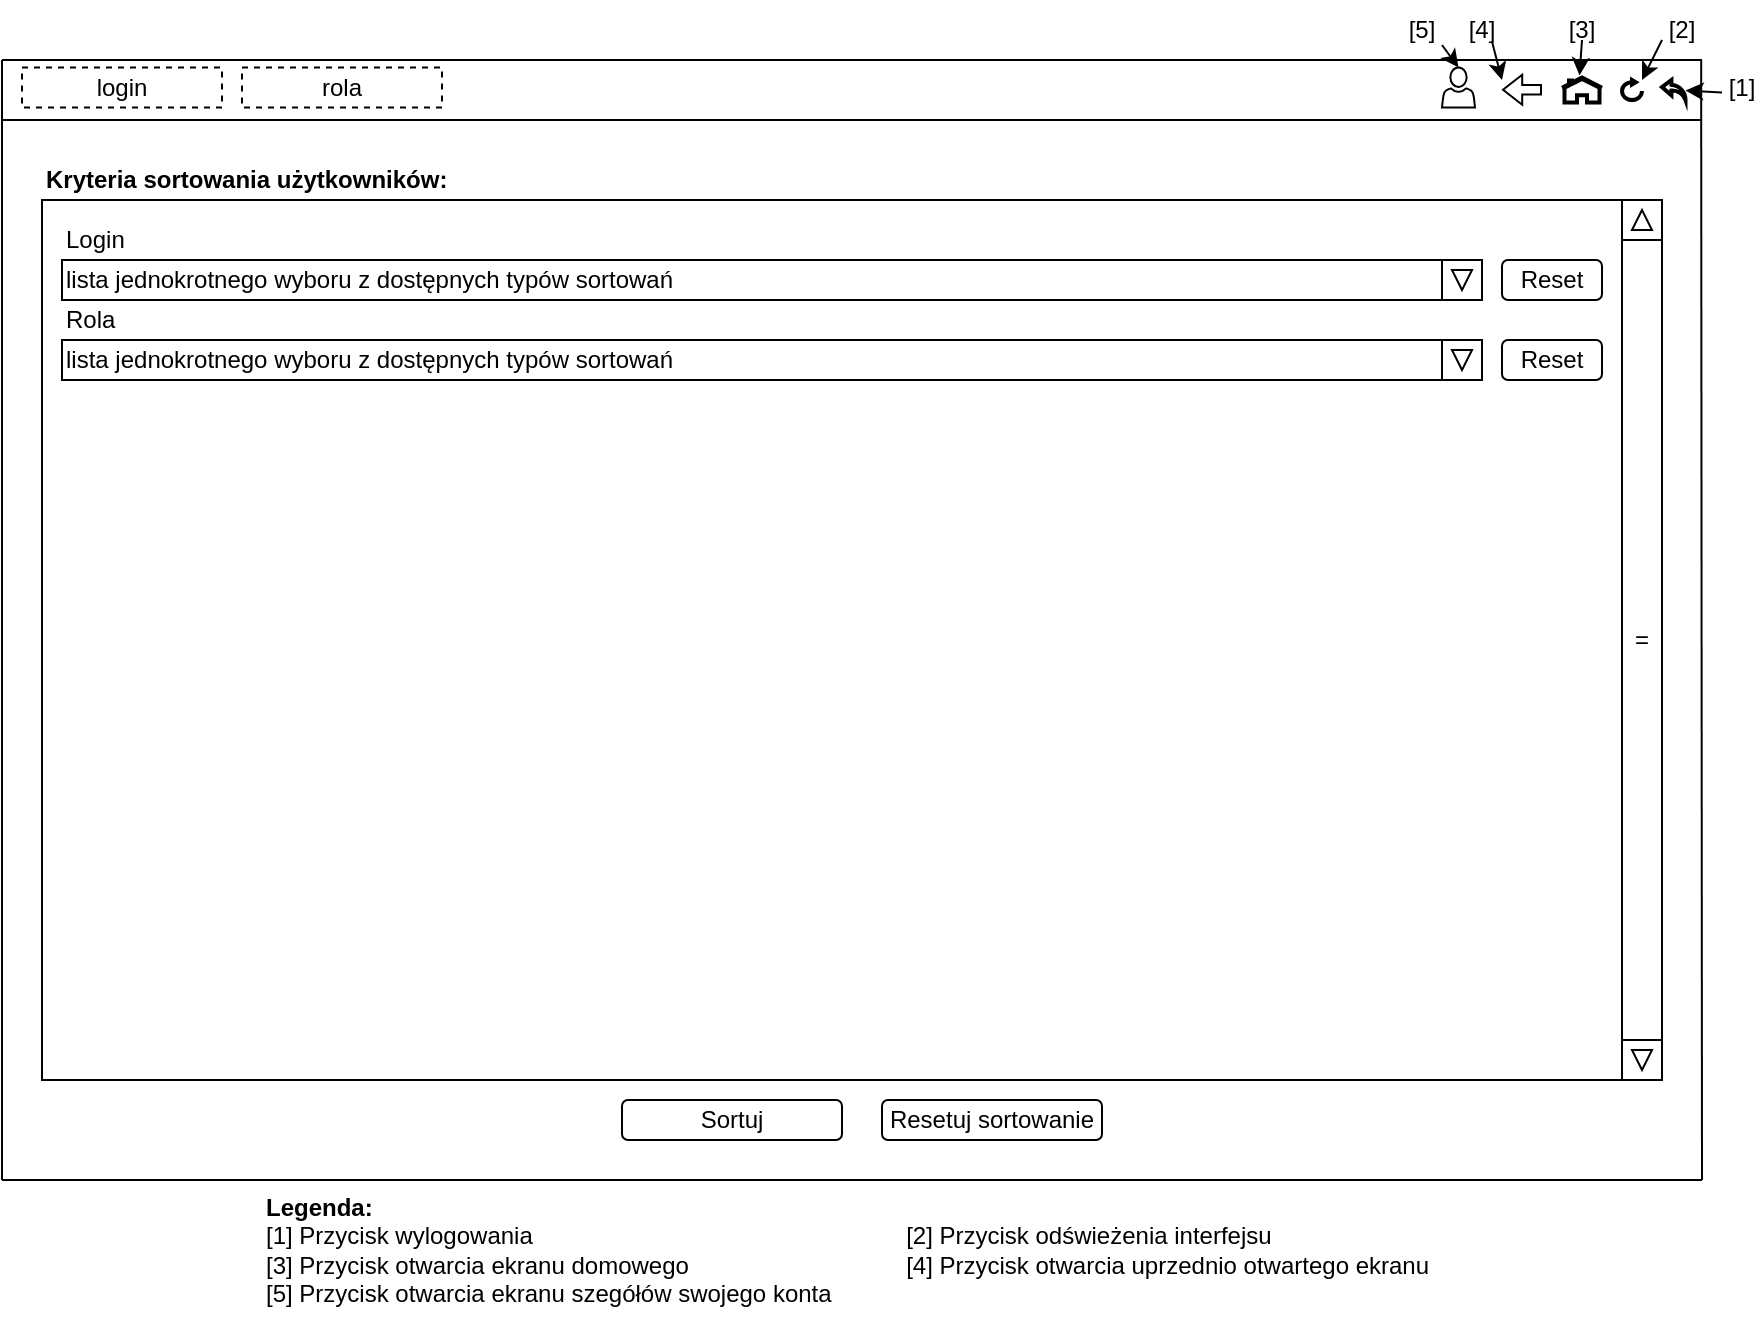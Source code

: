 <mxfile version="22.0.2" type="device">
  <diagram name="Strona-1" id="h2WLkj2qyGADKgaHyaSV">
    <mxGraphModel dx="1418" dy="828" grid="1" gridSize="10" guides="1" tooltips="1" connect="1" arrows="1" fold="1" page="1" pageScale="1" pageWidth="827" pageHeight="1169" math="0" shadow="0">
      <root>
        <mxCell id="0" />
        <mxCell id="1" parent="0" />
        <mxCell id="vqU02OvgPDn_1mmBUMef-1" value="" style="rounded=0;whiteSpace=wrap;html=1;" parent="1" vertex="1">
          <mxGeometry x="30" y="290" width="790" height="440" as="geometry" />
        </mxCell>
        <mxCell id="EYUodT9akqzmMVGfxFc3-4" value="" style="endArrow=none;html=1;rounded=0;" parent="1" edge="1">
          <mxGeometry width="50" height="50" relative="1" as="geometry">
            <mxPoint x="10" y="220" as="sourcePoint" />
            <mxPoint x="860" y="220" as="targetPoint" />
          </mxGeometry>
        </mxCell>
        <mxCell id="EYUodT9akqzmMVGfxFc3-5" value="" style="endArrow=none;html=1;rounded=0;" parent="1" edge="1">
          <mxGeometry width="50" height="50" relative="1" as="geometry">
            <mxPoint x="10" y="780" as="sourcePoint" />
            <mxPoint x="10" y="220" as="targetPoint" />
          </mxGeometry>
        </mxCell>
        <mxCell id="EYUodT9akqzmMVGfxFc3-6" value="" style="endArrow=none;html=1;rounded=0;" parent="1" edge="1">
          <mxGeometry width="50" height="50" relative="1" as="geometry">
            <mxPoint x="10" y="250" as="sourcePoint" />
            <mxPoint x="860" y="250" as="targetPoint" />
          </mxGeometry>
        </mxCell>
        <mxCell id="EYUodT9akqzmMVGfxFc3-13" value="" style="endArrow=none;html=1;rounded=0;" parent="1" edge="1">
          <mxGeometry width="50" height="50" relative="1" as="geometry">
            <mxPoint x="860" y="780" as="sourcePoint" />
            <mxPoint x="859.58" y="220" as="targetPoint" />
          </mxGeometry>
        </mxCell>
        <mxCell id="EYUodT9akqzmMVGfxFc3-34" value="" style="endArrow=none;html=1;rounded=0;fontFamily=Helvetica;fontSize=12;fontColor=default;" parent="1" edge="1">
          <mxGeometry width="50" height="50" relative="1" as="geometry">
            <mxPoint x="10" y="780" as="sourcePoint" />
            <mxPoint x="860" y="780" as="targetPoint" />
          </mxGeometry>
        </mxCell>
        <mxCell id="DOHr0hYEis4pRiLcCh-8-1" value="login" style="rounded=0;whiteSpace=wrap;html=1;dashed=1;" parent="1" vertex="1">
          <mxGeometry x="20" y="223.75" width="100" height="20" as="geometry" />
        </mxCell>
        <mxCell id="DOHr0hYEis4pRiLcCh-8-2" value="rola" style="rounded=0;whiteSpace=wrap;html=1;dashed=1;" parent="1" vertex="1">
          <mxGeometry x="130" y="223.75" width="100" height="20" as="geometry" />
        </mxCell>
        <mxCell id="DOHr0hYEis4pRiLcCh-8-78" value="&lt;b&gt;Kryteria sortowania użytkowników:&lt;/b&gt;" style="rounded=0;whiteSpace=wrap;html=1;dashed=1;align=left;strokeColor=none;fillColor=none;" parent="1" vertex="1">
          <mxGeometry x="30" y="270" width="420" height="20" as="geometry" />
        </mxCell>
        <mxCell id="DOHr0hYEis4pRiLcCh-8-80" value="Login" style="text;html=1;strokeColor=none;fillColor=none;align=left;verticalAlign=middle;whiteSpace=wrap;rounded=0;" parent="1" vertex="1">
          <mxGeometry x="40" y="300" width="120" height="20" as="geometry" />
        </mxCell>
        <mxCell id="DOHr0hYEis4pRiLcCh-8-81" value="Rola" style="text;html=1;strokeColor=none;fillColor=none;align=left;verticalAlign=middle;whiteSpace=wrap;rounded=0;" parent="1" vertex="1">
          <mxGeometry x="40" y="340" width="90" height="20" as="geometry" />
        </mxCell>
        <mxCell id="DOHr0hYEis4pRiLcCh-8-180" value="lista jednokrotnego wyboru z dostępnych typów sortowań" style="rounded=0;whiteSpace=wrap;html=1;align=left;" parent="1" vertex="1">
          <mxGeometry x="40" y="320" width="690" height="20" as="geometry" />
        </mxCell>
        <mxCell id="DOHr0hYEis4pRiLcCh-8-181" value="" style="rounded=0;whiteSpace=wrap;html=1;" parent="1" vertex="1">
          <mxGeometry x="730" y="320" width="20" height="20" as="geometry" />
        </mxCell>
        <mxCell id="DOHr0hYEis4pRiLcCh-8-182" value="" style="triangle;whiteSpace=wrap;html=1;rotation=90;" parent="1" vertex="1">
          <mxGeometry x="735" y="325" width="10" height="10" as="geometry" />
        </mxCell>
        <mxCell id="DOHr0hYEis4pRiLcCh-8-183" value="lista jednokrotnego wyboru z dostępnych typów sortowań" style="rounded=0;whiteSpace=wrap;html=1;align=left;" parent="1" vertex="1">
          <mxGeometry x="40" y="360" width="690" height="20" as="geometry" />
        </mxCell>
        <mxCell id="DOHr0hYEis4pRiLcCh-8-184" value="" style="rounded=0;whiteSpace=wrap;html=1;" parent="1" vertex="1">
          <mxGeometry x="730" y="360" width="20" height="20" as="geometry" />
        </mxCell>
        <mxCell id="DOHr0hYEis4pRiLcCh-8-185" value="" style="triangle;whiteSpace=wrap;html=1;rotation=90;" parent="1" vertex="1">
          <mxGeometry x="735" y="365" width="10" height="10" as="geometry" />
        </mxCell>
        <mxCell id="DOHr0hYEis4pRiLcCh-8-189" value="Sortuj" style="rounded=1;whiteSpace=wrap;html=1;" parent="1" vertex="1">
          <mxGeometry x="320" y="740" width="110" height="20" as="geometry" />
        </mxCell>
        <mxCell id="DOHr0hYEis4pRiLcCh-8-190" value="Resetuj sortowanie" style="rounded=1;whiteSpace=wrap;html=1;" parent="1" vertex="1">
          <mxGeometry x="450" y="740" width="110" height="20" as="geometry" />
        </mxCell>
        <mxCell id="DOHr0hYEis4pRiLcCh-8-232" value="Reset" style="rounded=1;whiteSpace=wrap;html=1;" parent="1" vertex="1">
          <mxGeometry x="760" y="320" width="50" height="20" as="geometry" />
        </mxCell>
        <mxCell id="DOHr0hYEis4pRiLcCh-8-233" value="Reset" style="rounded=1;whiteSpace=wrap;html=1;" parent="1" vertex="1">
          <mxGeometry x="760" y="360" width="50" height="20" as="geometry" />
        </mxCell>
        <mxCell id="vqU02OvgPDn_1mmBUMef-2" value="=" style="rounded=0;whiteSpace=wrap;html=1;" parent="1" vertex="1">
          <mxGeometry x="820" y="310" width="20" height="400" as="geometry" />
        </mxCell>
        <mxCell id="vqU02OvgPDn_1mmBUMef-3" value="" style="whiteSpace=wrap;html=1;aspect=fixed;" parent="1" vertex="1">
          <mxGeometry x="820" y="290" width="20" height="20" as="geometry" />
        </mxCell>
        <mxCell id="vqU02OvgPDn_1mmBUMef-5" value="" style="whiteSpace=wrap;html=1;aspect=fixed;" parent="1" vertex="1">
          <mxGeometry x="820" y="710" width="20" height="20" as="geometry" />
        </mxCell>
        <mxCell id="vqU02OvgPDn_1mmBUMef-6" value="" style="triangle;whiteSpace=wrap;html=1;rotation=-90;" parent="1" vertex="1">
          <mxGeometry x="825" y="295" width="10" height="10" as="geometry" />
        </mxCell>
        <mxCell id="vqU02OvgPDn_1mmBUMef-8" value="" style="triangle;whiteSpace=wrap;html=1;rotation=90;" parent="1" vertex="1">
          <mxGeometry x="825" y="715" width="10" height="10" as="geometry" />
        </mxCell>
        <mxCell id="X_vGnkUn2d01nDyxmzwF-1" value="" style="html=1;verticalLabelPosition=bottom;align=center;labelBackgroundColor=#ffffff;verticalAlign=top;strokeWidth=2;shadow=0;dashed=0;shape=mxgraph.ios7.icons.home;" vertex="1" parent="1">
          <mxGeometry x="790" y="228.75" width="20" height="12.5" as="geometry" />
        </mxCell>
        <mxCell id="X_vGnkUn2d01nDyxmzwF-2" value="" style="html=1;verticalLabelPosition=bottom;align=center;labelBackgroundColor=#ffffff;verticalAlign=top;strokeWidth=2;shadow=0;dashed=0;shape=mxgraph.ios7.icons.back;fontFamily=Helvetica;fontSize=12;" vertex="1" parent="1">
          <mxGeometry x="840" y="230" width="11.76" height="10" as="geometry" />
        </mxCell>
        <mxCell id="X_vGnkUn2d01nDyxmzwF-3" value="" style="html=1;verticalLabelPosition=bottom;align=center;labelBackgroundColor=#ffffff;verticalAlign=top;strokeWidth=2;shadow=0;dashed=0;shape=mxgraph.ios7.icons.reload;fontFamily=Helvetica;fontSize=12;" vertex="1" parent="1">
          <mxGeometry x="820" y="230" width="10" height="10" as="geometry" />
        </mxCell>
        <mxCell id="X_vGnkUn2d01nDyxmzwF-4" value="[1]" style="text;html=1;strokeColor=none;fillColor=none;align=center;verticalAlign=middle;whiteSpace=wrap;rounded=0;fontSize=12;fontFamily=Helvetica;fontColor=default;" vertex="1" parent="1">
          <mxGeometry x="870" y="228.75" width="20" height="10" as="geometry" />
        </mxCell>
        <mxCell id="X_vGnkUn2d01nDyxmzwF-5" value="" style="endArrow=classic;html=1;rounded=0;fontFamily=Helvetica;fontSize=12;fontColor=default;exitX=0;exitY=0.75;exitDx=0;exitDy=0;" edge="1" parent="1" source="X_vGnkUn2d01nDyxmzwF-4" target="X_vGnkUn2d01nDyxmzwF-2">
          <mxGeometry width="50" height="50" relative="1" as="geometry">
            <mxPoint x="790" y="200" as="sourcePoint" />
            <mxPoint x="840" y="150" as="targetPoint" />
          </mxGeometry>
        </mxCell>
        <mxCell id="X_vGnkUn2d01nDyxmzwF-6" value="" style="shape=flexArrow;endArrow=classic;html=1;rounded=0;fontFamily=Helvetica;fontSize=12;fontColor=default;startWidth=9.302;endWidth=9.302;startSize=5.426;endSize=2.867;width=4.651;" edge="1" parent="1">
          <mxGeometry width="50" height="50" relative="1" as="geometry">
            <mxPoint x="780" y="234.88" as="sourcePoint" />
            <mxPoint x="760" y="234.88" as="targetPoint" />
          </mxGeometry>
        </mxCell>
        <mxCell id="X_vGnkUn2d01nDyxmzwF-7" value="[2]" style="text;html=1;strokeColor=none;fillColor=none;align=center;verticalAlign=middle;whiteSpace=wrap;rounded=0;fontSize=12;fontFamily=Helvetica;fontColor=default;" vertex="1" parent="1">
          <mxGeometry x="830" y="200" width="40" height="10" as="geometry" />
        </mxCell>
        <mxCell id="X_vGnkUn2d01nDyxmzwF-8" value="" style="endArrow=classic;html=1;rounded=0;fontFamily=Helvetica;fontSize=12;fontColor=default;exitX=0.25;exitY=1;exitDx=0;exitDy=0;entryX=1;entryY=0;entryDx=0;entryDy=0;entryPerimeter=0;" edge="1" parent="1" source="X_vGnkUn2d01nDyxmzwF-7" target="X_vGnkUn2d01nDyxmzwF-3">
          <mxGeometry width="50" height="50" relative="1" as="geometry">
            <mxPoint x="780" y="230" as="sourcePoint" />
            <mxPoint x="830" y="180" as="targetPoint" />
          </mxGeometry>
        </mxCell>
        <mxCell id="X_vGnkUn2d01nDyxmzwF-9" value="[3]" style="text;html=1;strokeColor=none;fillColor=none;align=center;verticalAlign=middle;whiteSpace=wrap;rounded=0;fontSize=12;fontFamily=Helvetica;fontColor=default;" vertex="1" parent="1">
          <mxGeometry x="790" y="200" width="20" height="10" as="geometry" />
        </mxCell>
        <mxCell id="X_vGnkUn2d01nDyxmzwF-10" value="" style="endArrow=classic;html=1;rounded=0;fontFamily=Helvetica;fontSize=12;fontColor=default;entryX=0.437;entryY=-0.082;entryDx=0;entryDy=0;entryPerimeter=0;exitX=0.5;exitY=1;exitDx=0;exitDy=0;" edge="1" parent="1" source="X_vGnkUn2d01nDyxmzwF-9" target="X_vGnkUn2d01nDyxmzwF-1">
          <mxGeometry width="50" height="50" relative="1" as="geometry">
            <mxPoint x="810" y="160" as="sourcePoint" />
            <mxPoint x="800" y="170" as="targetPoint" />
          </mxGeometry>
        </mxCell>
        <mxCell id="X_vGnkUn2d01nDyxmzwF-11" value="[4]" style="text;html=1;strokeColor=none;fillColor=none;align=center;verticalAlign=middle;whiteSpace=wrap;rounded=0;fontSize=12;fontFamily=Helvetica;fontColor=default;" vertex="1" parent="1">
          <mxGeometry x="740" y="200" width="20" height="10" as="geometry" />
        </mxCell>
        <mxCell id="X_vGnkUn2d01nDyxmzwF-12" value="" style="endArrow=classic;html=1;rounded=0;fontFamily=Helvetica;fontSize=12;fontColor=default;exitX=0.748;exitY=1.065;exitDx=0;exitDy=0;exitPerimeter=0;" edge="1" parent="1" source="X_vGnkUn2d01nDyxmzwF-11">
          <mxGeometry width="50" height="50" relative="1" as="geometry">
            <mxPoint x="720" y="230" as="sourcePoint" />
            <mxPoint x="760" y="230" as="targetPoint" />
          </mxGeometry>
        </mxCell>
        <mxCell id="X_vGnkUn2d01nDyxmzwF-13" value="" style="sketch=0;pointerEvents=1;shadow=0;dashed=0;html=1;labelPosition=center;verticalLabelPosition=bottom;verticalAlign=top;align=center;shape=mxgraph.mscae.intune.account_portal" vertex="1" parent="1">
          <mxGeometry x="730" y="223.75" width="16.5" height="20" as="geometry" />
        </mxCell>
        <mxCell id="X_vGnkUn2d01nDyxmzwF-14" value="[5]" style="text;html=1;strokeColor=none;fillColor=none;align=center;verticalAlign=middle;whiteSpace=wrap;rounded=0;" vertex="1" parent="1">
          <mxGeometry x="710" y="190" width="20" height="30" as="geometry" />
        </mxCell>
        <mxCell id="X_vGnkUn2d01nDyxmzwF-15" value="" style="endArrow=classic;html=1;rounded=0;exitX=1;exitY=0.75;exitDx=0;exitDy=0;entryX=0.5;entryY=0;entryDx=0;entryDy=0;entryPerimeter=0;" edge="1" parent="1" source="X_vGnkUn2d01nDyxmzwF-14" target="X_vGnkUn2d01nDyxmzwF-13">
          <mxGeometry width="50" height="50" relative="1" as="geometry">
            <mxPoint x="680" y="240" as="sourcePoint" />
            <mxPoint x="730" y="190" as="targetPoint" />
          </mxGeometry>
        </mxCell>
        <mxCell id="X_vGnkUn2d01nDyxmzwF-16" value="&lt;b&gt;Legenda:&lt;/b&gt;&lt;br&gt;[1] Przycisk wylogowania&lt;span style=&quot;white-space: pre;&quot;&gt;&#x9;&lt;/span&gt;&lt;span style=&quot;white-space: pre;&quot;&gt;&#x9;&lt;span style=&quot;white-space: pre;&quot;&gt;&#x9;&lt;/span&gt;&lt;span style=&quot;white-space: pre;&quot;&gt;&#x9;&lt;span style=&quot;white-space: pre;&quot;&gt;&#x9;&lt;/span&gt;&lt;span style=&quot;white-space: pre;&quot;&gt;&#x9;&lt;span style=&quot;white-space: pre;&quot;&gt;&#x9;&lt;/span&gt;&lt;/span&gt;&lt;/span&gt;&lt;/span&gt;[2] Przycisk odświeżenia interfejsu&lt;br&gt;[3] Przycisk otwarcia ekranu domowego&lt;span style=&quot;white-space: pre;&quot;&gt;&#x9;&lt;/span&gt;&lt;span style=&quot;white-space: pre;&quot;&gt;&#x9;&lt;span style=&quot;white-space: pre;&quot;&gt;&#x9;&lt;/span&gt;&lt;span style=&quot;white-space: pre;&quot;&gt;&#x9;&lt;/span&gt;&lt;span style=&quot;white-space: pre;&quot;&gt;&#x9;&lt;/span&gt;&lt;/span&gt;[4] Przycisk otwarcia uprzednio otwartego ekranu&lt;br&gt;[5] Przycisk otwarcia ekranu szegółów swojego konta&lt;span style=&quot;white-space: pre;&quot;&gt;&#x9;&lt;/span&gt;&lt;span style=&quot;white-space: pre;&quot;&gt;&#x9;&lt;/span&gt;" style="text;html=1;align=left;verticalAlign=middle;resizable=0;points=[];autosize=1;strokeColor=none;fillColor=none;dashed=1;" vertex="1" parent="1">
          <mxGeometry x="140" y="780" width="610" height="70" as="geometry" />
        </mxCell>
      </root>
    </mxGraphModel>
  </diagram>
</mxfile>
